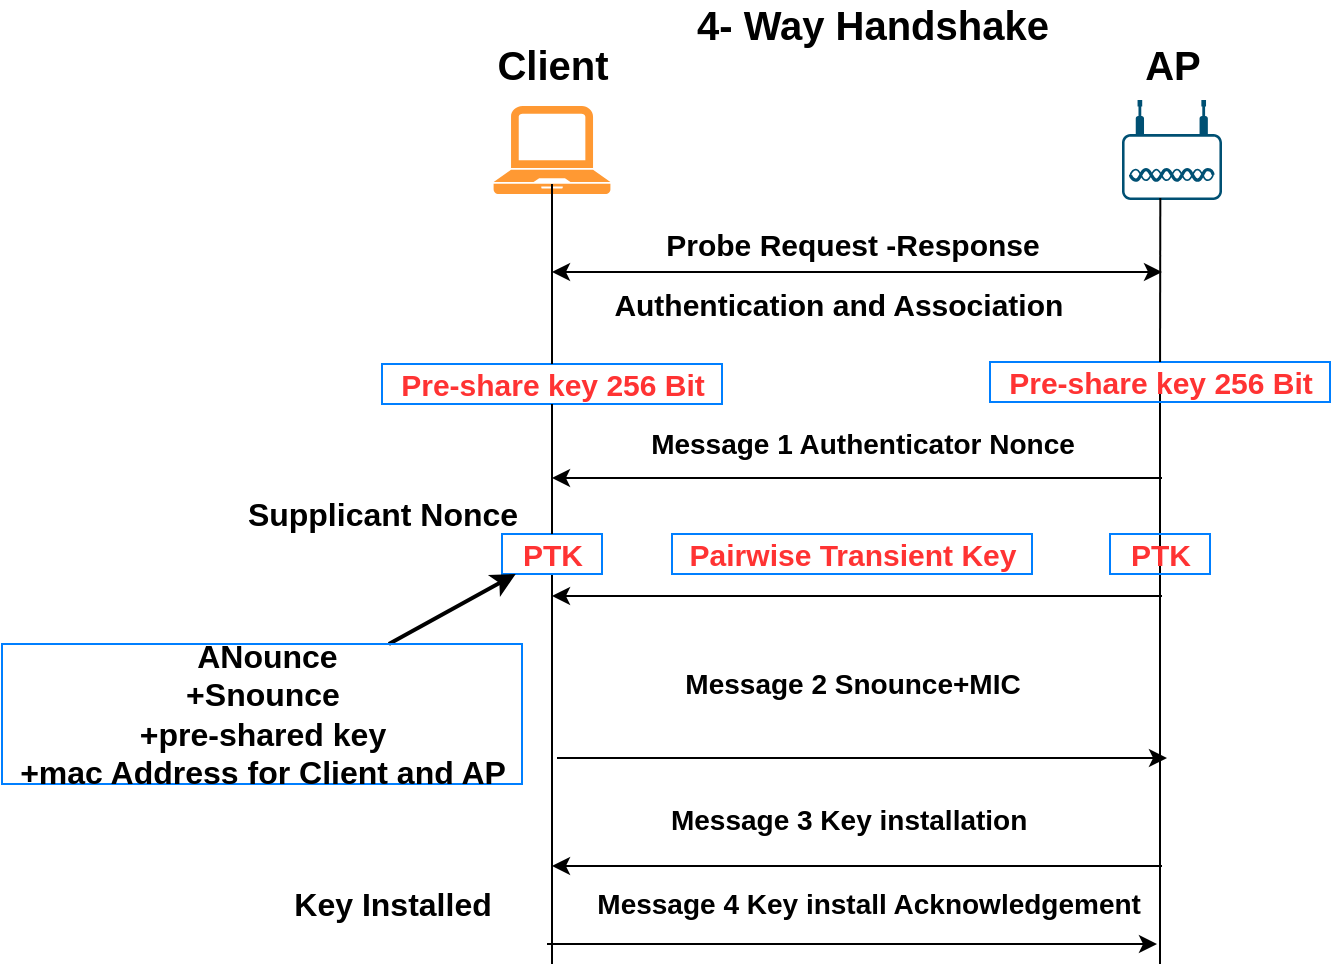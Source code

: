<mxfile version="13.7.9" type="device"><diagram id="fh58SiGCdH9bxxJW6DWe" name="Page-1"><mxGraphModel dx="2007" dy="480" grid="1" gridSize="10" guides="1" tooltips="1" connect="0" arrows="1" fold="1" page="1" pageScale="1" pageWidth="1169" pageHeight="827" math="0" shadow="0"><root><mxCell id="0"/><mxCell id="1" parent="0"/><mxCell id="-vl-eXZey8UZRvut3Ra4-9" style="edgeStyle=none;rounded=0;orthogonalLoop=1;jettySize=auto;html=1;endArrow=none;endFill=0;" parent="1" source="-vl-eXZey8UZRvut3Ra4-45" edge="1"><mxGeometry relative="1" as="geometry"><mxPoint x="265" y="520" as="targetPoint"/><mxPoint x="265" y="130" as="sourcePoint"/></mxGeometry></mxCell><mxCell id="-vl-eXZey8UZRvut3Ra4-11" style="rounded=0;orthogonalLoop=1;jettySize=auto;html=1;startArrow=classic;startFill=1;endArrow=classic;endFill=1;" parent="1" edge="1"><mxGeometry relative="1" as="geometry"><mxPoint x="570" y="174" as="targetPoint"/><mxPoint x="265" y="174" as="sourcePoint"/></mxGeometry></mxCell><mxCell id="-vl-eXZey8UZRvut3Ra4-14" style="edgeStyle=none;rounded=0;orthogonalLoop=1;jettySize=auto;html=1;startArrow=classic;startFill=1;endArrow=none;endFill=0;" parent="1" edge="1"><mxGeometry relative="1" as="geometry"><mxPoint x="570" y="277" as="targetPoint"/><mxPoint x="265" y="277" as="sourcePoint"/></mxGeometry></mxCell><mxCell id="-vl-eXZey8UZRvut3Ra4-15" style="edgeStyle=none;rounded=0;orthogonalLoop=1;jettySize=auto;html=1;startArrow=classic;startFill=1;endArrow=none;endFill=0;" parent="1" edge="1"><mxGeometry relative="1" as="geometry"><mxPoint x="570" y="336" as="targetPoint"/><mxPoint x="265" y="336" as="sourcePoint"/></mxGeometry></mxCell><mxCell id="-vl-eXZey8UZRvut3Ra4-16" style="edgeStyle=none;rounded=0;orthogonalLoop=1;jettySize=auto;html=1;startArrow=none;startFill=0;endArrow=classic;endFill=1;" parent="1" edge="1"><mxGeometry relative="1" as="geometry"><mxPoint x="572.5" y="417" as="targetPoint"/><mxPoint x="267.5" y="417" as="sourcePoint"/></mxGeometry></mxCell><mxCell id="-vl-eXZey8UZRvut3Ra4-17" style="edgeStyle=none;rounded=0;orthogonalLoop=1;jettySize=auto;html=1;startArrow=classic;startFill=1;endArrow=none;endFill=0;" parent="1" edge="1"><mxGeometry relative="1" as="geometry"><mxPoint x="570" y="471" as="targetPoint"/><mxPoint x="265" y="471" as="sourcePoint"/></mxGeometry></mxCell><mxCell id="-vl-eXZey8UZRvut3Ra4-10" style="edgeStyle=none;rounded=0;orthogonalLoop=1;jettySize=auto;html=1;startArrow=none;startFill=0;endArrow=none;endFill=0;" parent="1" source="gsUYB3sRB3LpOxm_UcQR-6" edge="1"><mxGeometry relative="1" as="geometry"><mxPoint x="569" y="520" as="targetPoint"/><Array as="points"><mxPoint x="569" y="230"/></Array><mxPoint x="569.162" y="137" as="sourcePoint"/></mxGeometry></mxCell><mxCell id="-vl-eXZey8UZRvut3Ra4-21" value="&lt;span style=&quot;font-size: 15px&quot;&gt;&lt;b&gt;Probe Request -Response&lt;/b&gt;&lt;/span&gt;" style="text;html=1;resizable=0;autosize=1;align=center;verticalAlign=middle;points=[];fillColor=none;strokeColor=none;rounded=0;" parent="1" vertex="1"><mxGeometry x="315" y="150" width="200" height="20" as="geometry"/></mxCell><mxCell id="-vl-eXZey8UZRvut3Ra4-22" value="&lt;span style=&quot;font-size: 15px&quot;&gt;&lt;b&gt;Authentication and Association&amp;nbsp;&lt;/b&gt;&lt;/span&gt;" style="text;html=1;resizable=0;autosize=1;align=center;verticalAlign=middle;points=[];fillColor=none;strokeColor=none;rounded=0;" parent="1" vertex="1"><mxGeometry x="290" y="180" width="240" height="20" as="geometry"/></mxCell><mxCell id="-vl-eXZey8UZRvut3Ra4-34" value="&lt;b&gt;&lt;font style=&quot;font-size: 20px&quot;&gt;AP&lt;/font&gt;&lt;/b&gt;" style="text;html=1;resizable=0;autosize=1;align=center;verticalAlign=middle;points=[];fillColor=none;strokeColor=none;rounded=0;" parent="1" vertex="1"><mxGeometry x="555" y="60" width="40" height="20" as="geometry"/></mxCell><mxCell id="-vl-eXZey8UZRvut3Ra4-35" value="&lt;span style=&quot;font-size: 20px&quot;&gt;&lt;b&gt;Client&lt;/b&gt;&lt;/span&gt;" style="text;html=1;resizable=0;autosize=1;align=center;verticalAlign=middle;points=[];fillColor=none;strokeColor=none;rounded=0;" parent="1" vertex="1"><mxGeometry x="230.0" y="60" width="70" height="20" as="geometry"/></mxCell><mxCell id="gsUYB3sRB3LpOxm_UcQR-1" value="" style="pointerEvents=1;shadow=0;dashed=0;html=1;strokeColor=none;labelPosition=center;verticalLabelPosition=bottom;verticalAlign=top;align=center;outlineConnect=0;shape=mxgraph.veeam.laptop;fillColor=#FF9933;" vertex="1" parent="1"><mxGeometry x="235.8" y="91" width="58.4" height="44" as="geometry"/></mxCell><mxCell id="gsUYB3sRB3LpOxm_UcQR-2" value="" style="points=[[0.03,0.36,0],[0.18,0,0],[0.5,0.34,0],[0.82,0,0],[0.97,0.36,0],[1,0.67,0],[0.975,0.975,0],[0.5,1,0],[0.025,0.975,0],[0,0.67,0]];verticalLabelPosition=bottom;html=1;verticalAlign=top;aspect=fixed;align=center;pointerEvents=1;shape=mxgraph.cisco19.wireless_access_point;fillColor=#005073;strokeColor=none;" vertex="1" parent="1"><mxGeometry x="550" y="88" width="50" height="50" as="geometry"/></mxCell><mxCell id="gsUYB3sRB3LpOxm_UcQR-3" value="&lt;b&gt;&lt;font style=&quot;font-size: 20px&quot;&gt;4- Way Handshake&lt;/font&gt;&lt;/b&gt;" style="text;html=1;resizable=0;autosize=1;align=center;verticalAlign=middle;points=[];fillColor=none;strokeColor=none;rounded=0;" vertex="1" parent="1"><mxGeometry x="330" y="40" width="190" height="20" as="geometry"/></mxCell><mxCell id="gsUYB3sRB3LpOxm_UcQR-4" value="&lt;span style=&quot;font-size: 15px&quot;&gt;&lt;b&gt;&lt;font color=&quot;#ff3333&quot;&gt;Pre-share key 256 Bit&lt;/font&gt;&lt;/b&gt;&lt;/span&gt;" style="text;html=1;resizable=0;autosize=1;align=center;verticalAlign=middle;points=[];fillColor=none;rounded=0;strokeColor=#007FFF;" vertex="1" parent="1"><mxGeometry x="180" y="220" width="170" height="20" as="geometry"/></mxCell><mxCell id="gsUYB3sRB3LpOxm_UcQR-5" style="edgeStyle=none;rounded=0;orthogonalLoop=1;jettySize=auto;html=1;endArrow=none;endFill=0;" edge="1" parent="1" target="gsUYB3sRB3LpOxm_UcQR-4"><mxGeometry relative="1" as="geometry"><mxPoint x="265" y="520" as="targetPoint"/><mxPoint x="265" y="130" as="sourcePoint"/></mxGeometry></mxCell><mxCell id="gsUYB3sRB3LpOxm_UcQR-6" value="&lt;span style=&quot;font-size: 15px&quot;&gt;&lt;b&gt;&lt;font color=&quot;#ff3333&quot;&gt;Pre-share key 256 Bit&lt;/font&gt;&lt;/b&gt;&lt;/span&gt;" style="text;html=1;resizable=0;autosize=1;align=center;verticalAlign=middle;points=[];fillColor=none;rounded=0;strokeColor=#007FFF;" vertex="1" parent="1"><mxGeometry x="484" y="219" width="170" height="20" as="geometry"/></mxCell><mxCell id="gsUYB3sRB3LpOxm_UcQR-7" style="edgeStyle=none;rounded=0;orthogonalLoop=1;jettySize=auto;html=1;startArrow=none;startFill=0;endArrow=none;endFill=0;" edge="1" parent="1" target="gsUYB3sRB3LpOxm_UcQR-6"><mxGeometry relative="1" as="geometry"><mxPoint x="569" y="520" as="targetPoint"/><Array as="points"/><mxPoint x="569.162" y="137" as="sourcePoint"/></mxGeometry></mxCell><mxCell id="gsUYB3sRB3LpOxm_UcQR-8" value="&lt;b&gt;&lt;font style=&quot;font-size: 14px&quot;&gt;Message 1 Authenticator Nonce&lt;/font&gt;&lt;/b&gt;" style="text;html=1;resizable=0;autosize=1;align=center;verticalAlign=middle;points=[];fillColor=none;strokeColor=none;rounded=0;" vertex="1" parent="1"><mxGeometry x="305" y="250" width="230" height="20" as="geometry"/></mxCell><mxCell id="gsUYB3sRB3LpOxm_UcQR-9" value="&lt;span style=&quot;font-size: 16px&quot;&gt;&lt;b&gt;Supplicant Nonce&lt;/b&gt;&lt;/span&gt;" style="text;html=1;resizable=0;autosize=1;align=center;verticalAlign=middle;points=[];fillColor=none;strokeColor=none;rounded=0;" vertex="1" parent="1"><mxGeometry x="105" y="285" width="150" height="20" as="geometry"/></mxCell><mxCell id="-vl-eXZey8UZRvut3Ra4-45" value="&lt;span style=&quot;font-size: 15px&quot;&gt;&lt;b&gt;&lt;font color=&quot;#ff3333&quot;&gt;PTK&lt;/font&gt;&lt;/b&gt;&lt;/span&gt;" style="text;html=1;resizable=0;autosize=1;align=center;verticalAlign=middle;points=[];fillColor=none;rounded=0;strokeColor=#007FFF;" parent="1" vertex="1"><mxGeometry x="240" y="305" width="50" height="20" as="geometry"/></mxCell><mxCell id="gsUYB3sRB3LpOxm_UcQR-10" style="edgeStyle=none;rounded=0;orthogonalLoop=1;jettySize=auto;html=1;endArrow=none;endFill=0;" edge="1" parent="1" source="gsUYB3sRB3LpOxm_UcQR-4" target="-vl-eXZey8UZRvut3Ra4-45"><mxGeometry relative="1" as="geometry"><mxPoint x="265" y="520" as="targetPoint"/><mxPoint x="265" y="240" as="sourcePoint"/></mxGeometry></mxCell><mxCell id="gsUYB3sRB3LpOxm_UcQR-14" style="edgeStyle=none;rounded=0;orthogonalLoop=1;jettySize=auto;html=1;startArrow=none;startFill=0;endArrow=classic;endFill=1;strokeWidth=2;" edge="1" parent="1" source="gsUYB3sRB3LpOxm_UcQR-11" target="-vl-eXZey8UZRvut3Ra4-45"><mxGeometry relative="1" as="geometry"/></mxCell><mxCell id="gsUYB3sRB3LpOxm_UcQR-11" value="&lt;span style=&quot;font-size: 16px&quot;&gt;&lt;b&gt;&amp;nbsp;ANounce&lt;br&gt;+Snounce&lt;br&gt;+pre-shared key&lt;br&gt;+mac Address for Client and AP&lt;/b&gt;&lt;/span&gt;" style="text;html=1;resizable=0;autosize=1;align=center;verticalAlign=middle;points=[];fillColor=none;rounded=0;strokeColor=#007FFF;" vertex="1" parent="1"><mxGeometry x="-10" y="360" width="260" height="70" as="geometry"/></mxCell><mxCell id="gsUYB3sRB3LpOxm_UcQR-15" value="&lt;span style=&quot;font-size: 15px&quot;&gt;&lt;b&gt;&lt;font color=&quot;#ff3333&quot;&gt;Pairwise Transient Key&lt;/font&gt;&lt;/b&gt;&lt;/span&gt;" style="text;html=1;resizable=0;autosize=1;align=center;verticalAlign=middle;points=[];fillColor=none;rounded=0;strokeColor=#007FFF;" vertex="1" parent="1"><mxGeometry x="325" y="305" width="180" height="20" as="geometry"/></mxCell><mxCell id="gsUYB3sRB3LpOxm_UcQR-16" value="&lt;b&gt;&lt;font style=&quot;font-size: 14px&quot;&gt;Message 2 Snounce+MIC&lt;/font&gt;&lt;/b&gt;" style="text;html=1;resizable=0;autosize=1;align=center;verticalAlign=middle;points=[];fillColor=none;strokeColor=none;rounded=0;" vertex="1" parent="1"><mxGeometry x="325" y="370" width="180" height="20" as="geometry"/></mxCell><mxCell id="gsUYB3sRB3LpOxm_UcQR-17" value="&lt;span style=&quot;font-size: 15px&quot;&gt;&lt;b&gt;&lt;font color=&quot;#ff3333&quot;&gt;PTK&lt;/font&gt;&lt;/b&gt;&lt;/span&gt;" style="text;html=1;resizable=0;autosize=1;align=center;verticalAlign=middle;points=[];fillColor=none;rounded=0;strokeColor=#007FFF;" vertex="1" parent="1"><mxGeometry x="544" y="305" width="50" height="20" as="geometry"/></mxCell><mxCell id="gsUYB3sRB3LpOxm_UcQR-18" value="&lt;b&gt;&lt;font style=&quot;font-size: 14px&quot;&gt;Message 3 Key installation&amp;nbsp;&lt;/font&gt;&lt;/b&gt;" style="text;html=1;resizable=0;autosize=1;align=center;verticalAlign=middle;points=[];fillColor=none;strokeColor=none;rounded=0;" vertex="1" parent="1"><mxGeometry x="315" y="438" width="200" height="20" as="geometry"/></mxCell><mxCell id="gsUYB3sRB3LpOxm_UcQR-19" value="&lt;span style=&quot;font-size: 16px&quot;&gt;&lt;b&gt;Key Installed&lt;/b&gt;&lt;/span&gt;" style="text;html=1;resizable=0;autosize=1;align=center;verticalAlign=middle;points=[];fillColor=none;strokeColor=none;rounded=0;" vertex="1" parent="1"><mxGeometry x="130" y="480" width="110" height="20" as="geometry"/></mxCell><mxCell id="gsUYB3sRB3LpOxm_UcQR-20" style="edgeStyle=none;rounded=0;orthogonalLoop=1;jettySize=auto;html=1;startArrow=none;startFill=0;endArrow=classic;endFill=1;" edge="1" parent="1"><mxGeometry relative="1" as="geometry"><mxPoint x="567.5" y="510" as="targetPoint"/><mxPoint x="262.5" y="510" as="sourcePoint"/></mxGeometry></mxCell><mxCell id="gsUYB3sRB3LpOxm_UcQR-21" value="&lt;b&gt;&lt;font style=&quot;font-size: 14px&quot;&gt;Message 4 Key install Acknowledgement&amp;nbsp;&lt;/font&gt;&lt;/b&gt;" style="text;html=1;resizable=0;autosize=1;align=center;verticalAlign=middle;points=[];fillColor=none;strokeColor=none;rounded=0;" vertex="1" parent="1"><mxGeometry x="280" y="480" width="290" height="20" as="geometry"/></mxCell></root></mxGraphModel></diagram></mxfile>